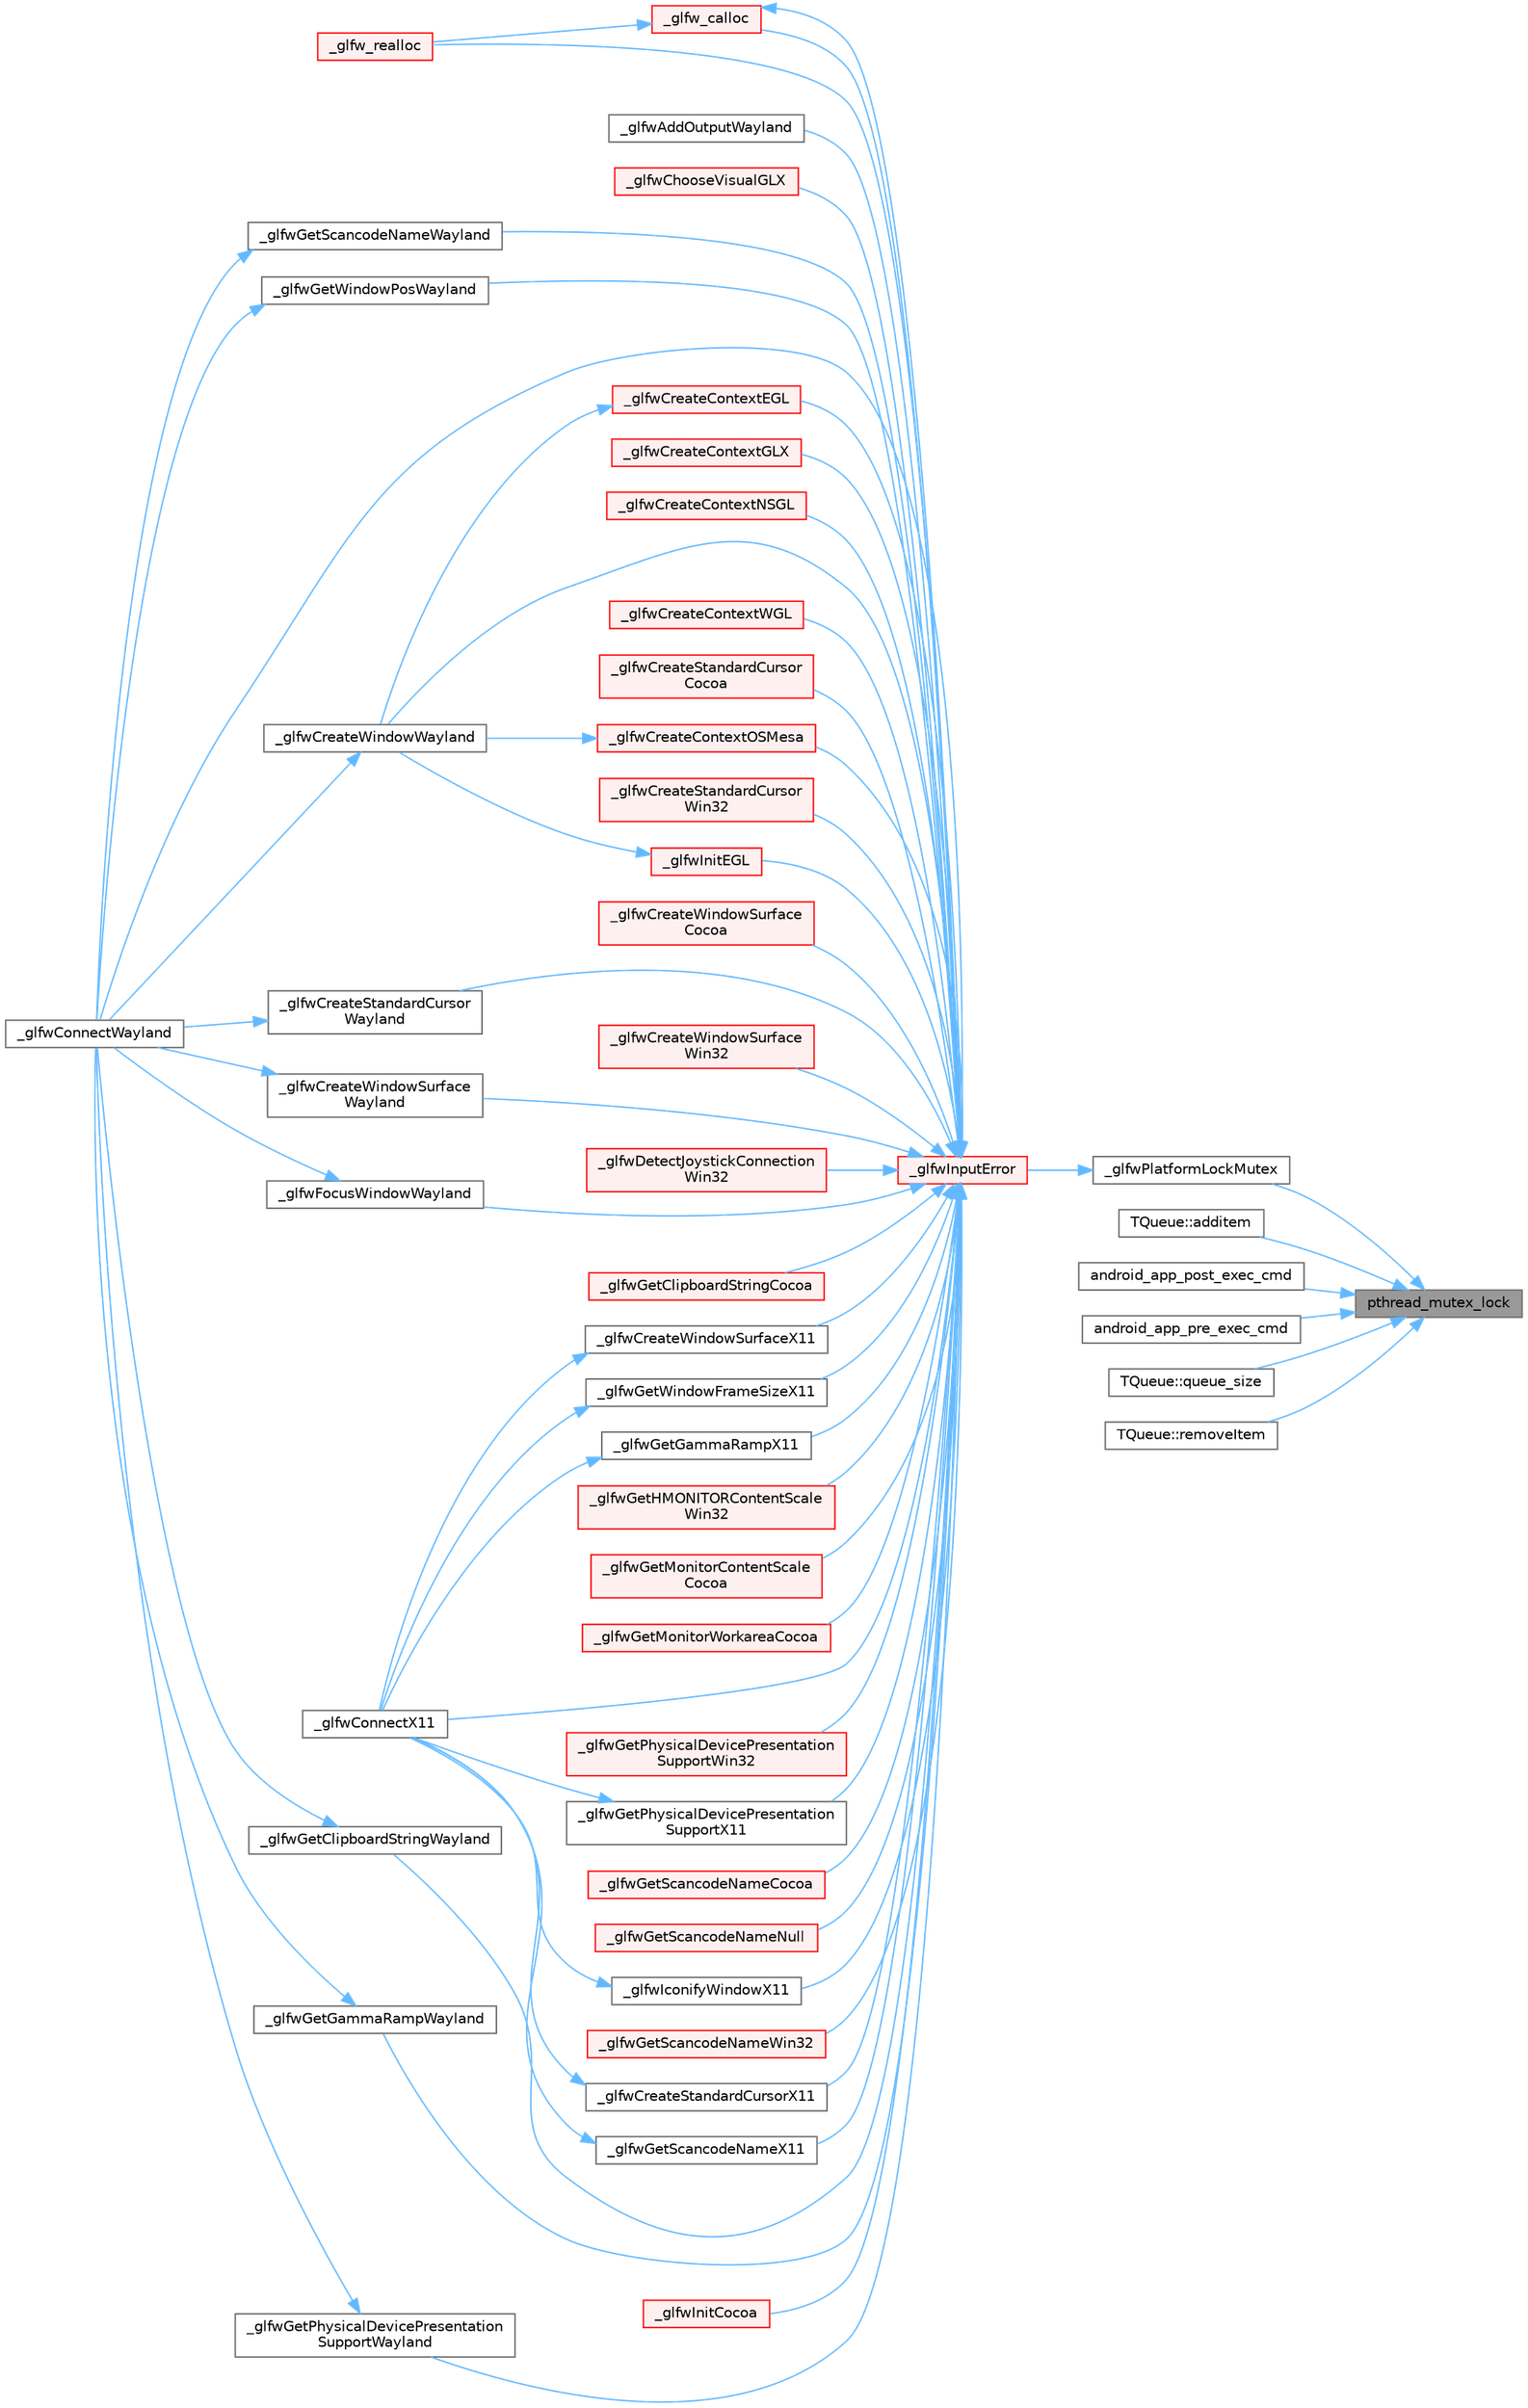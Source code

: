 digraph "pthread_mutex_lock"
{
 // LATEX_PDF_SIZE
  bgcolor="transparent";
  edge [fontname=Helvetica,fontsize=10,labelfontname=Helvetica,labelfontsize=10];
  node [fontname=Helvetica,fontsize=10,shape=box,height=0.2,width=0.4];
  rankdir="RL";
  Node1 [id="Node000001",label="pthread_mutex_lock",height=0.2,width=0.4,color="gray40", fillcolor="grey60", style="filled", fontcolor="black",tooltip=" "];
  Node1 -> Node2 [id="edge71_Node000001_Node000002",dir="back",color="steelblue1",style="solid",tooltip=" "];
  Node2 [id="Node000002",label="_glfwPlatformLockMutex",height=0.2,width=0.4,color="grey40", fillcolor="white", style="filled",URL="$_old_2_classes_2lib_2raylib_2src_2external_2glfw_2src_2win32__thread_8c.html#a2677e4d211fbe9b2dc96d16e91c98930",tooltip=" "];
  Node2 -> Node3 [id="edge72_Node000002_Node000003",dir="back",color="steelblue1",style="solid",tooltip=" "];
  Node3 [id="Node000003",label="_glfwInputError",height=0.2,width=0.4,color="red", fillcolor="#FFF0F0", style="filled",URL="$_classes_2lib_2external_2glfw_2src_2init_8c.html#a3287b282ec57a4a89127ae51f49f10f5",tooltip=" "];
  Node3 -> Node4 [id="edge73_Node000003_Node000004",dir="back",color="steelblue1",style="solid",tooltip=" "];
  Node4 [id="Node000004",label="_glfw_calloc",height=0.2,width=0.4,color="red", fillcolor="#FFF0F0", style="filled",URL="$_classes_2lib_2external_2glfw_2src_2init_8c.html#a88a6e01ef5c1245a6d2a5e62b02e5678",tooltip=" "];
  Node4 -> Node5 [id="edge74_Node000004_Node000005",dir="back",color="steelblue1",style="solid",tooltip=" "];
  Node5 [id="Node000005",label="_glfw_realloc",height=0.2,width=0.4,color="red", fillcolor="#FFF0F0", style="filled",URL="$_classes_2lib_2external_2glfw_2src_2init_8c.html#a7ee3244d243d5778c712c1b3c98f8bc3",tooltip=" "];
  Node4 -> Node3 [id="edge75_Node000004_Node000003",dir="back",color="steelblue1",style="solid",tooltip=" "];
  Node3 -> Node5 [id="edge76_Node000003_Node000005",dir="back",color="steelblue1",style="solid",tooltip=" "];
  Node3 -> Node55 [id="edge77_Node000003_Node000055",dir="back",color="steelblue1",style="solid",tooltip=" "];
  Node55 [id="Node000055",label="_glfwAddOutputWayland",height=0.2,width=0.4,color="grey40", fillcolor="white", style="filled",URL="$_classes_2lib_2external_2glfw_2src_2wl__monitor_8c.html#a4061b6ec759c796455591e25a0de8c4b",tooltip=" "];
  Node3 -> Node77 [id="edge78_Node000003_Node000077",dir="back",color="steelblue1",style="solid",tooltip=" "];
  Node77 [id="Node000077",label="_glfwChooseVisualGLX",height=0.2,width=0.4,color="red", fillcolor="#FFF0F0", style="filled",URL="$_classes_2lib_2external_2glfw_2src_2glx__context_8c.html#a376899b42c1584c2ff98b70b12fae801",tooltip=" "];
  Node3 -> Node39 [id="edge79_Node000003_Node000039",dir="back",color="steelblue1",style="solid",tooltip=" "];
  Node39 [id="Node000039",label="_glfwConnectWayland",height=0.2,width=0.4,color="grey40", fillcolor="white", style="filled",URL="$_classes_2lib_2external_2glfw_2src_2wl__init_8c.html#aa808bd5a1ba23557d20738142c2066e7",tooltip=" "];
  Node3 -> Node23 [id="edge80_Node000003_Node000023",dir="back",color="steelblue1",style="solid",tooltip=" "];
  Node23 [id="Node000023",label="_glfwConnectX11",height=0.2,width=0.4,color="grey40", fillcolor="white", style="filled",URL="$_classes_2lib_2external_2glfw_2src_2x11__init_8c.html#a3ef34494ec1a6b49e24c3139b0bbdb56",tooltip=" "];
  Node3 -> Node80 [id="edge81_Node000003_Node000080",dir="back",color="steelblue1",style="solid",tooltip=" "];
  Node80 [id="Node000080",label="_glfwCreateContextEGL",height=0.2,width=0.4,color="red", fillcolor="#FFF0F0", style="filled",URL="$_classes_2lib_2external_2glfw_2src_2egl__context_8c.html#adfb1d7aa925810c45a2ef4efc268c2fe",tooltip=" "];
  Node80 -> Node83 [id="edge82_Node000080_Node000083",dir="back",color="steelblue1",style="solid",tooltip=" "];
  Node83 [id="Node000083",label="_glfwCreateWindowWayland",height=0.2,width=0.4,color="grey40", fillcolor="white", style="filled",URL="$lib_2external_2glfw_2src_2wl__window_8c.html#a927415ac08da464823db3cd2ee13a9ad",tooltip=" "];
  Node83 -> Node39 [id="edge83_Node000083_Node000039",dir="back",color="steelblue1",style="solid",tooltip=" "];
  Node3 -> Node86 [id="edge84_Node000003_Node000086",dir="back",color="steelblue1",style="solid",tooltip=" "];
  Node86 [id="Node000086",label="_glfwCreateContextGLX",height=0.2,width=0.4,color="red", fillcolor="#FFF0F0", style="filled",URL="$_classes_2lib_2external_2glfw_2src_2glx__context_8c.html#a1b7c2735d64353ce30240c27c15a149a",tooltip=" "];
  Node3 -> Node87 [id="edge85_Node000003_Node000087",dir="back",color="steelblue1",style="solid",tooltip=" "];
  Node87 [id="Node000087",label="_glfwCreateContextNSGL",height=0.2,width=0.4,color="red", fillcolor="#FFF0F0", style="filled",URL="$_old_2_classes_2lib_2raylib_2src_2external_2glfw_2src_2nsgl__context_8m.html#a4d57514fb92fa2439dfe429183aee6c6",tooltip=" "];
  Node3 -> Node88 [id="edge86_Node000003_Node000088",dir="back",color="steelblue1",style="solid",tooltip=" "];
  Node88 [id="Node000088",label="_glfwCreateContextOSMesa",height=0.2,width=0.4,color="red", fillcolor="#FFF0F0", style="filled",URL="$_old_2_classes_2lib_2raylib_2src_2external_2glfw_2src_2osmesa__context_8c.html#a59950232b3b545e1fa750f6bd7d46201",tooltip=" "];
  Node88 -> Node83 [id="edge87_Node000088_Node000083",dir="back",color="steelblue1",style="solid",tooltip=" "];
  Node3 -> Node89 [id="edge88_Node000003_Node000089",dir="back",color="steelblue1",style="solid",tooltip=" "];
  Node89 [id="Node000089",label="_glfwCreateContextWGL",height=0.2,width=0.4,color="red", fillcolor="#FFF0F0", style="filled",URL="$_classes_2lib_2external_2glfw_2src_2wgl__context_8c.html#a3a91c3b275d47f0fbe923cca11194502",tooltip=" "];
  Node3 -> Node91 [id="edge89_Node000003_Node000091",dir="back",color="steelblue1",style="solid",tooltip=" "];
  Node91 [id="Node000091",label="_glfwCreateStandardCursor\lCocoa",height=0.2,width=0.4,color="red", fillcolor="#FFF0F0", style="filled",URL="$lib_2external_2glfw_2src_2cocoa__window_8m.html#ab69a519bf04e3926133ac07c927c2e53",tooltip=" "];
  Node3 -> Node92 [id="edge90_Node000003_Node000092",dir="back",color="steelblue1",style="solid",tooltip=" "];
  Node92 [id="Node000092",label="_glfwCreateStandardCursor\lWayland",height=0.2,width=0.4,color="grey40", fillcolor="white", style="filled",URL="$lib_2external_2glfw_2src_2wl__window_8c.html#a41bb23ed531a3ea9ebe97973d2aedd63",tooltip=" "];
  Node92 -> Node39 [id="edge91_Node000092_Node000039",dir="back",color="steelblue1",style="solid",tooltip=" "];
  Node3 -> Node93 [id="edge92_Node000003_Node000093",dir="back",color="steelblue1",style="solid",tooltip=" "];
  Node93 [id="Node000093",label="_glfwCreateStandardCursor\lWin32",height=0.2,width=0.4,color="red", fillcolor="#FFF0F0", style="filled",URL="$lib_2external_2glfw_2src_2win32__window_8c.html#a9ed95aac8c2f6809f5400c8af402ffb7",tooltip=" "];
  Node3 -> Node94 [id="edge93_Node000003_Node000094",dir="back",color="steelblue1",style="solid",tooltip=" "];
  Node94 [id="Node000094",label="_glfwCreateStandardCursorX11",height=0.2,width=0.4,color="grey40", fillcolor="white", style="filled",URL="$lib_2external_2glfw_2src_2x11__window_8c.html#a8cbee1fb56cb85db3fb4b1396078ba68",tooltip=" "];
  Node94 -> Node23 [id="edge94_Node000094_Node000023",dir="back",color="steelblue1",style="solid",tooltip=" "];
  Node3 -> Node95 [id="edge95_Node000003_Node000095",dir="back",color="steelblue1",style="solid",tooltip=" "];
  Node95 [id="Node000095",label="_glfwCreateWindowSurface\lCocoa",height=0.2,width=0.4,color="red", fillcolor="#FFF0F0", style="filled",URL="$lib_2external_2glfw_2src_2cocoa__window_8m.html#a6e29d0331970e66436da6fa466b8d411",tooltip=" "];
  Node3 -> Node96 [id="edge96_Node000003_Node000096",dir="back",color="steelblue1",style="solid",tooltip=" "];
  Node96 [id="Node000096",label="_glfwCreateWindowSurface\lWayland",height=0.2,width=0.4,color="grey40", fillcolor="white", style="filled",URL="$lib_2external_2glfw_2src_2wl__window_8c.html#a88b24d7cb3bc64abfc826fd23cf17ad4",tooltip=" "];
  Node96 -> Node39 [id="edge97_Node000096_Node000039",dir="back",color="steelblue1",style="solid",tooltip=" "];
  Node3 -> Node97 [id="edge98_Node000003_Node000097",dir="back",color="steelblue1",style="solid",tooltip=" "];
  Node97 [id="Node000097",label="_glfwCreateWindowSurface\lWin32",height=0.2,width=0.4,color="red", fillcolor="#FFF0F0", style="filled",URL="$lib_2external_2glfw_2src_2win32__window_8c.html#ae332c39d7d375053b5c56d340fb8acd9",tooltip=" "];
  Node3 -> Node98 [id="edge99_Node000003_Node000098",dir="back",color="steelblue1",style="solid",tooltip=" "];
  Node98 [id="Node000098",label="_glfwCreateWindowSurfaceX11",height=0.2,width=0.4,color="grey40", fillcolor="white", style="filled",URL="$lib_2external_2glfw_2src_2x11__window_8c.html#a2990030f2d239a43e2b59b4498873233",tooltip=" "];
  Node98 -> Node23 [id="edge100_Node000098_Node000023",dir="back",color="steelblue1",style="solid",tooltip=" "];
  Node3 -> Node83 [id="edge101_Node000003_Node000083",dir="back",color="steelblue1",style="solid",tooltip=" "];
  Node3 -> Node52 [id="edge102_Node000003_Node000052",dir="back",color="steelblue1",style="solid",tooltip=" "];
  Node52 [id="Node000052",label="_glfwDetectJoystickConnection\lWin32",height=0.2,width=0.4,color="red", fillcolor="#FFF0F0", style="filled",URL="$_classes_2lib_2external_2glfw_2src_2win32__joystick_8c.html#a58cafa45ca625cc01aee93124c190b13",tooltip=" "];
  Node3 -> Node99 [id="edge103_Node000003_Node000099",dir="back",color="steelblue1",style="solid",tooltip=" "];
  Node99 [id="Node000099",label="_glfwFocusWindowWayland",height=0.2,width=0.4,color="grey40", fillcolor="white", style="filled",URL="$lib_2external_2glfw_2src_2wl__window_8c.html#a29aeccafd183ea2e1f5bab9a44ad6122",tooltip=" "];
  Node99 -> Node39 [id="edge104_Node000099_Node000039",dir="back",color="steelblue1",style="solid",tooltip=" "];
  Node3 -> Node31 [id="edge105_Node000003_Node000031",dir="back",color="steelblue1",style="solid",tooltip=" "];
  Node31 [id="Node000031",label="_glfwGetClipboardStringCocoa",height=0.2,width=0.4,color="red", fillcolor="#FFF0F0", style="filled",URL="$lib_2external_2glfw_2src_2cocoa__window_8m.html#a4a740ca9c153b3ff9b1552bfb982571e",tooltip=" "];
  Node3 -> Node100 [id="edge106_Node000003_Node000100",dir="back",color="steelblue1",style="solid",tooltip=" "];
  Node100 [id="Node000100",label="_glfwGetClipboardStringWayland",height=0.2,width=0.4,color="grey40", fillcolor="white", style="filled",URL="$lib_2external_2glfw_2src_2wl__window_8c.html#a025154d864120cb477aab22f49006320",tooltip=" "];
  Node100 -> Node39 [id="edge107_Node000100_Node000039",dir="back",color="steelblue1",style="solid",tooltip=" "];
  Node3 -> Node101 [id="edge108_Node000003_Node000101",dir="back",color="steelblue1",style="solid",tooltip=" "];
  Node101 [id="Node000101",label="_glfwGetGammaRampWayland",height=0.2,width=0.4,color="grey40", fillcolor="white", style="filled",URL="$_classes_2lib_2external_2glfw_2src_2wl__monitor_8c.html#a70e276054b29b00bb118f4261643c428",tooltip=" "];
  Node101 -> Node39 [id="edge109_Node000101_Node000039",dir="back",color="steelblue1",style="solid",tooltip=" "];
  Node3 -> Node47 [id="edge110_Node000003_Node000047",dir="back",color="steelblue1",style="solid",tooltip=" "];
  Node47 [id="Node000047",label="_glfwGetGammaRampX11",height=0.2,width=0.4,color="grey40", fillcolor="white", style="filled",URL="$_classes_2lib_2external_2glfw_2src_2x11__monitor_8c.html#ad0cdfa6cb50ed204c90f2094cae885f0",tooltip=" "];
  Node47 -> Node23 [id="edge111_Node000047_Node000023",dir="back",color="steelblue1",style="solid",tooltip=" "];
  Node3 -> Node102 [id="edge112_Node000003_Node000102",dir="back",color="steelblue1",style="solid",tooltip=" "];
  Node102 [id="Node000102",label="_glfwGetHMONITORContentScale\lWin32",height=0.2,width=0.4,color="red", fillcolor="#FFF0F0", style="filled",URL="$_classes_2lib_2external_2glfw_2src_2win32__monitor_8c.html#a666ce7b96d7717b71d8086be7b4e9fb3",tooltip=" "];
  Node3 -> Node107 [id="edge113_Node000003_Node000107",dir="back",color="steelblue1",style="solid",tooltip=" "];
  Node107 [id="Node000107",label="_glfwGetMonitorContentScale\lCocoa",height=0.2,width=0.4,color="red", fillcolor="#FFF0F0", style="filled",URL="$_classes_2lib_2external_2glfw_2src_2cocoa__monitor_8m.html#a10c59c9ca1e99d2970311eba1cd1fd59",tooltip=" "];
  Node3 -> Node108 [id="edge114_Node000003_Node000108",dir="back",color="steelblue1",style="solid",tooltip=" "];
  Node108 [id="Node000108",label="_glfwGetMonitorWorkareaCocoa",height=0.2,width=0.4,color="red", fillcolor="#FFF0F0", style="filled",URL="$_classes_2lib_2external_2glfw_2src_2cocoa__monitor_8m.html#a03d496951d90707a601f4bd749ba1c4a",tooltip=" "];
  Node3 -> Node109 [id="edge115_Node000003_Node000109",dir="back",color="steelblue1",style="solid",tooltip=" "];
  Node109 [id="Node000109",label="_glfwGetPhysicalDevicePresentation\lSupportWayland",height=0.2,width=0.4,color="grey40", fillcolor="white", style="filled",URL="$lib_2external_2glfw_2src_2wl__window_8c.html#a3d86a9811f95277afee0a9e5385d1234",tooltip=" "];
  Node109 -> Node39 [id="edge116_Node000109_Node000039",dir="back",color="steelblue1",style="solid",tooltip=" "];
  Node3 -> Node110 [id="edge117_Node000003_Node000110",dir="back",color="steelblue1",style="solid",tooltip=" "];
  Node110 [id="Node000110",label="_glfwGetPhysicalDevicePresentation\lSupportWin32",height=0.2,width=0.4,color="red", fillcolor="#FFF0F0", style="filled",URL="$lib_2external_2glfw_2src_2win32__window_8c.html#a1494c89bcd62a3c808939a4896d67cd9",tooltip=" "];
  Node3 -> Node111 [id="edge118_Node000003_Node000111",dir="back",color="steelblue1",style="solid",tooltip=" "];
  Node111 [id="Node000111",label="_glfwGetPhysicalDevicePresentation\lSupportX11",height=0.2,width=0.4,color="grey40", fillcolor="white", style="filled",URL="$lib_2external_2glfw_2src_2x11__window_8c.html#a853e50e8c586c72a447ff5d407081c0b",tooltip=" "];
  Node111 -> Node23 [id="edge119_Node000111_Node000023",dir="back",color="steelblue1",style="solid",tooltip=" "];
  Node3 -> Node112 [id="edge120_Node000003_Node000112",dir="back",color="steelblue1",style="solid",tooltip=" "];
  Node112 [id="Node000112",label="_glfwGetScancodeNameCocoa",height=0.2,width=0.4,color="red", fillcolor="#FFF0F0", style="filled",URL="$lib_2external_2glfw_2src_2cocoa__window_8m.html#a7a0b8d89ae92cfa4155a09f3af77bf62",tooltip=" "];
  Node3 -> Node113 [id="edge121_Node000003_Node000113",dir="back",color="steelblue1",style="solid",tooltip=" "];
  Node113 [id="Node000113",label="_glfwGetScancodeNameNull",height=0.2,width=0.4,color="red", fillcolor="#FFF0F0", style="filled",URL="$lib_2external_2glfw_2src_2null__window_8c.html#a3741393cbf40e0218e74c5c7cd3fed1c",tooltip=" "];
  Node3 -> Node114 [id="edge122_Node000003_Node000114",dir="back",color="steelblue1",style="solid",tooltip=" "];
  Node114 [id="Node000114",label="_glfwGetScancodeNameWayland",height=0.2,width=0.4,color="grey40", fillcolor="white", style="filled",URL="$lib_2external_2glfw_2src_2wl__window_8c.html#aaed25103e4cc8c776024035978f9e436",tooltip=" "];
  Node114 -> Node39 [id="edge123_Node000114_Node000039",dir="back",color="steelblue1",style="solid",tooltip=" "];
  Node3 -> Node115 [id="edge124_Node000003_Node000115",dir="back",color="steelblue1",style="solid",tooltip=" "];
  Node115 [id="Node000115",label="_glfwGetScancodeNameWin32",height=0.2,width=0.4,color="red", fillcolor="#FFF0F0", style="filled",URL="$lib_2external_2glfw_2src_2win32__window_8c.html#a2a937fd0664182b809741ab2924fc4fa",tooltip=" "];
  Node3 -> Node116 [id="edge125_Node000003_Node000116",dir="back",color="steelblue1",style="solid",tooltip=" "];
  Node116 [id="Node000116",label="_glfwGetScancodeNameX11",height=0.2,width=0.4,color="grey40", fillcolor="white", style="filled",URL="$lib_2external_2glfw_2src_2x11__window_8c.html#a7edbff336006d01dc97665562d468464",tooltip=" "];
  Node116 -> Node23 [id="edge126_Node000116_Node000023",dir="back",color="steelblue1",style="solid",tooltip=" "];
  Node3 -> Node117 [id="edge127_Node000003_Node000117",dir="back",color="steelblue1",style="solid",tooltip=" "];
  Node117 [id="Node000117",label="_glfwGetWindowFrameSizeX11",height=0.2,width=0.4,color="grey40", fillcolor="white", style="filled",URL="$lib_2external_2glfw_2src_2x11__window_8c.html#a1532ddd05367af8b6cd22cacc00a502b",tooltip=" "];
  Node117 -> Node23 [id="edge128_Node000117_Node000023",dir="back",color="steelblue1",style="solid",tooltip=" "];
  Node3 -> Node118 [id="edge129_Node000003_Node000118",dir="back",color="steelblue1",style="solid",tooltip=" "];
  Node118 [id="Node000118",label="_glfwGetWindowPosWayland",height=0.2,width=0.4,color="grey40", fillcolor="white", style="filled",URL="$lib_2external_2glfw_2src_2wl__window_8c.html#a325fef5dd107caef5a4620ec0e5ee9bd",tooltip=" "];
  Node118 -> Node39 [id="edge130_Node000118_Node000039",dir="back",color="steelblue1",style="solid",tooltip=" "];
  Node3 -> Node119 [id="edge131_Node000003_Node000119",dir="back",color="steelblue1",style="solid",tooltip=" "];
  Node119 [id="Node000119",label="_glfwIconifyWindowX11",height=0.2,width=0.4,color="grey40", fillcolor="white", style="filled",URL="$lib_2external_2glfw_2src_2x11__window_8c.html#a8eb859342ad26e24f158b62bb4f4f936",tooltip=" "];
  Node119 -> Node23 [id="edge132_Node000119_Node000023",dir="back",color="steelblue1",style="solid",tooltip=" "];
  Node3 -> Node10 [id="edge133_Node000003_Node000010",dir="back",color="steelblue1",style="solid",tooltip=" "];
  Node10 [id="Node000010",label="_glfwInitCocoa",height=0.2,width=0.4,color="red", fillcolor="#FFF0F0", style="filled",URL="$_classes_2lib_2external_2glfw_2src_2cocoa__init_8m.html#a885d16bf2cdbffb8b7e8c96158a574e0",tooltip=" "];
  Node3 -> Node120 [id="edge134_Node000003_Node000120",dir="back",color="steelblue1",style="solid",tooltip=" "];
  Node120 [id="Node000120",label="_glfwInitEGL",height=0.2,width=0.4,color="red", fillcolor="#FFF0F0", style="filled",URL="$_classes_2lib_2external_2glfw_2src_2egl__context_8c.html#ad83def5c7af30c3bfcc9371712ba96ac",tooltip=" "];
  Node120 -> Node83 [id="edge135_Node000120_Node000083",dir="back",color="steelblue1",style="solid",tooltip=" "];
  Node1 -> Node249 [id="edge136_Node000001_Node000249",dir="back",color="steelblue1",style="solid",tooltip=" "];
  Node249 [id="Node000249",label="TQueue::additem",height=0.2,width=0.4,color="grey40", fillcolor="white", style="filled",URL="$class_t_queue.html#a22a1a42324ee6951db125b207269ec59",tooltip=" "];
  Node1 -> Node250 [id="edge137_Node000001_Node000250",dir="back",color="steelblue1",style="solid",tooltip=" "];
  Node250 [id="Node000250",label="android_app_post_exec_cmd",height=0.2,width=0.4,color="grey40", fillcolor="white", style="filled",URL="$_classes_2lib_2raylib_2src_2external_2android_2native__app__glue_2android__native__app__glue_8c.html#af0b682de686fba098479227bc5a2f044",tooltip=" "];
  Node1 -> Node251 [id="edge138_Node000001_Node000251",dir="back",color="steelblue1",style="solid",tooltip=" "];
  Node251 [id="Node000251",label="android_app_pre_exec_cmd",height=0.2,width=0.4,color="grey40", fillcolor="white", style="filled",URL="$_classes_2lib_2raylib_2src_2external_2android_2native__app__glue_2android__native__app__glue_8c.html#a19fcc2ceab1c8d7f0664f9436950bf18",tooltip=" "];
  Node1 -> Node252 [id="edge139_Node000001_Node000252",dir="back",color="steelblue1",style="solid",tooltip=" "];
  Node252 [id="Node000252",label="TQueue::queue_size",height=0.2,width=0.4,color="grey40", fillcolor="white", style="filled",URL="$class_t_queue.html#aafb801eeba63430b1e61c463af2b87e3",tooltip=" "];
  Node1 -> Node253 [id="edge140_Node000001_Node000253",dir="back",color="steelblue1",style="solid",tooltip=" "];
  Node253 [id="Node000253",label="TQueue::removeItem",height=0.2,width=0.4,color="grey40", fillcolor="white", style="filled",URL="$class_t_queue.html#ad0ea661e97b0ced1e7f0fe4fe212f10a",tooltip=" "];
}
